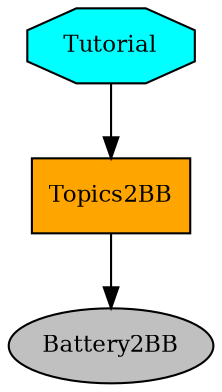 digraph tutorial {
graph [fontname="times-roman"];
node [fontname="times-roman"];
edge [fontname="times-roman"];
Tutorial [fillcolor=cyan, fontcolor=black, fontsize=11, shape=octagon, style=filled];
Topics2BB [fillcolor=orange, fontcolor=black, fontsize=11, shape=box, style=filled];
Tutorial -> Topics2BB;
Battery2BB [fillcolor=gray, fontcolor=black, fontsize=11, shape=ellipse, style=filled];
Topics2BB -> Battery2BB;
}
